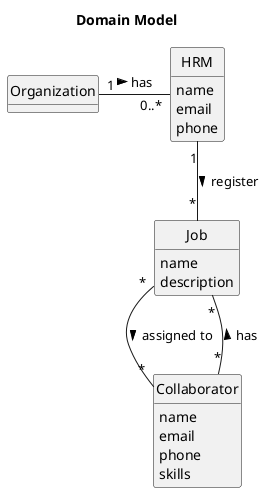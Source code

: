 @startuml
skinparam monochrome true
skinparam packageStyle rectangle
skinparam shadowing false

'left to right direction

skinparam classAttributeIconSize 0

hide circle

hide methods

title Domain Model

class Organization {

}

class Job {
    name
    description

}

class HRM {
    name
    email
    phone
}

class Collaborator {
    name
    email
    phone
    skills
}

Organization "1" - "0..*" HRM: has >
HRM "1" -- "*" Job : register   >
Collaborator "*" -- "*" Job : has >
Job "*" -- "*" Collaborator: assigned to >

@enduml